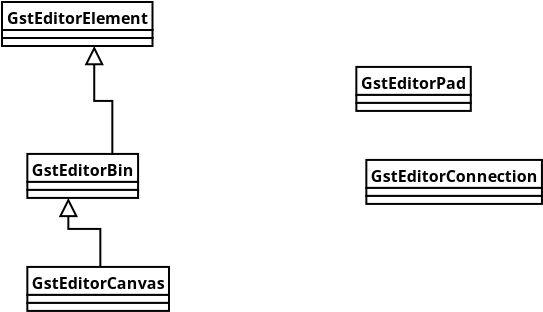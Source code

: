 <?xml version="1.0"?>
<diagram xmlns:dia="http://www.lysator.liu.se/~alla/dia/">
  <diagramdata>
    <attribute name="background">
      <color val="#ffffff"/>
    </attribute>
    <attribute name="paper">
      <composite type="paper">
        <attribute name="name">
          <string>#A4#</string>
        </attribute>
        <attribute name="tmargin">
          <real val="2.82"/>
        </attribute>
        <attribute name="bmargin">
          <real val="2.82"/>
        </attribute>
        <attribute name="lmargin">
          <real val="2.82"/>
        </attribute>
        <attribute name="rmargin">
          <real val="2.82"/>
        </attribute>
        <attribute name="is_portrait">
          <boolean val="true"/>
        </attribute>
        <attribute name="scaling">
          <real val="1"/>
        </attribute>
        <attribute name="fitto">
          <boolean val="false"/>
        </attribute>
      </composite>
    </attribute>
    <attribute name="grid">
      <composite type="grid">
        <attribute name="width_x">
          <real val="1"/>
        </attribute>
        <attribute name="width_y">
          <real val="1"/>
        </attribute>
        <attribute name="visible_x">
          <int val="1"/>
        </attribute>
        <attribute name="visible_y">
          <int val="1"/>
        </attribute>
      </composite>
    </attribute>
    <attribute name="guides">
      <composite type="guides">
        <attribute name="hguides"/>
        <attribute name="vguides"/>
      </composite>
    </attribute>
  </diagramdata>
  <layer name="Background" visible="true">
    <object type="UML - Class" version="0" id="O0">
      <attribute name="obj_pos">
        <point val="-3.5,37.85"/>
      </attribute>
      <attribute name="obj_bb">
        <rectangle val="-3.55,37.8;5.773,40.1"/>
      </attribute>
      <attribute name="elem_corner">
        <point val="-3.5,37.85"/>
      </attribute>
      <attribute name="elem_width">
        <real val="9.223"/>
      </attribute>
      <attribute name="elem_height">
        <real val="2.2"/>
      </attribute>
      <attribute name="name">
        <string>#GstEditorElement#</string>
      </attribute>
      <attribute name="stereotype">
        <string/>
      </attribute>
      <attribute name="abstract">
        <boolean val="false"/>
      </attribute>
      <attribute name="suppress_attributes">
        <boolean val="false"/>
      </attribute>
      <attribute name="suppress_operations">
        <boolean val="false"/>
      </attribute>
      <attribute name="visible_attributes">
        <boolean val="true"/>
      </attribute>
      <attribute name="visible_operations">
        <boolean val="true"/>
      </attribute>
      <attribute name="attributes"/>
      <attribute name="operations"/>
      <attribute name="template">
        <boolean val="false"/>
      </attribute>
      <attribute name="templates"/>
    </object>
    <object type="UML - Class" version="0" id="O1">
      <attribute name="obj_pos">
        <point val="-2.233,45.446"/>
      </attribute>
      <attribute name="obj_bb">
        <rectangle val="-2.283,45.396;4.768,47.696"/>
      </attribute>
      <attribute name="elem_corner">
        <point val="-2.233,45.446"/>
      </attribute>
      <attribute name="elem_width">
        <real val="6.951"/>
      </attribute>
      <attribute name="elem_height">
        <real val="2.2"/>
      </attribute>
      <attribute name="name">
        <string>#GstEditorBin#</string>
      </attribute>
      <attribute name="stereotype">
        <string/>
      </attribute>
      <attribute name="abstract">
        <boolean val="false"/>
      </attribute>
      <attribute name="suppress_attributes">
        <boolean val="false"/>
      </attribute>
      <attribute name="suppress_operations">
        <boolean val="false"/>
      </attribute>
      <attribute name="visible_attributes">
        <boolean val="true"/>
      </attribute>
      <attribute name="visible_operations">
        <boolean val="true"/>
      </attribute>
      <attribute name="attributes"/>
      <attribute name="operations"/>
      <attribute name="template">
        <boolean val="false"/>
      </attribute>
      <attribute name="templates"/>
    </object>
    <object type="UML - Generalization" version="0" id="O2">
      <attribute name="obj_pos">
        <point val="1.112,40.05"/>
      </attribute>
      <attribute name="obj_bb">
        <rectangle val="0.262,39.2;2.867,46.346"/>
      </attribute>
      <attribute name="orth_points">
        <point val="1.112,40.05"/>
        <point val="1.112,42.796"/>
        <point val="2.017,42.796"/>
        <point val="2.017,45.496"/>
      </attribute>
      <attribute name="orth_orient">
        <enum val="1"/>
        <enum val="0"/>
        <enum val="1"/>
      </attribute>
      <attribute name="name">
        <string/>
      </attribute>
      <attribute name="stereotype">
        <string/>
      </attribute>
      <connections>
        <connection handle="0" to="O0" connection="6"/>
      </connections>
    </object>
    <object type="UML - Class" version="0" id="O3">
      <attribute name="obj_pos">
        <point val="-2.233,51.096"/>
      </attribute>
      <attribute name="obj_bb">
        <rectangle val="-2.283,51.046;6.737,53.346"/>
      </attribute>
      <attribute name="elem_corner">
        <point val="-2.233,51.096"/>
      </attribute>
      <attribute name="elem_width">
        <real val="8.92"/>
      </attribute>
      <attribute name="elem_height">
        <real val="2.2"/>
      </attribute>
      <attribute name="name">
        <string>#GstEditorCanvas#</string>
      </attribute>
      <attribute name="stereotype">
        <string/>
      </attribute>
      <attribute name="abstract">
        <boolean val="false"/>
      </attribute>
      <attribute name="suppress_attributes">
        <boolean val="false"/>
      </attribute>
      <attribute name="suppress_operations">
        <boolean val="false"/>
      </attribute>
      <attribute name="visible_attributes">
        <boolean val="true"/>
      </attribute>
      <attribute name="visible_operations">
        <boolean val="true"/>
      </attribute>
      <attribute name="attributes"/>
      <attribute name="operations"/>
      <attribute name="template">
        <boolean val="false"/>
      </attribute>
      <attribute name="templates"/>
    </object>
    <object type="UML - Generalization" version="0" id="O4">
      <attribute name="obj_pos">
        <point val="-0.183,47.646"/>
      </attribute>
      <attribute name="obj_bb">
        <rectangle val="-1.033,46.796;2.267,51.946"/>
      </attribute>
      <attribute name="orth_points">
        <point val="-0.183,47.646"/>
        <point val="-0.183,49.196"/>
        <point val="1.417,49.196"/>
        <point val="1.417,51.096"/>
      </attribute>
      <attribute name="orth_orient">
        <enum val="1"/>
        <enum val="0"/>
        <enum val="1"/>
      </attribute>
      <attribute name="name">
        <string/>
      </attribute>
      <attribute name="stereotype">
        <string/>
      </attribute>
    </object>
    <object type="UML - Class" version="0" id="O5">
      <attribute name="obj_pos">
        <point val="14.217,41.096"/>
      </attribute>
      <attribute name="obj_bb">
        <rectangle val="14.167,41.046;21.43,43.346"/>
      </attribute>
      <attribute name="elem_corner">
        <point val="14.217,41.096"/>
      </attribute>
      <attribute name="elem_width">
        <real val="7.163"/>
      </attribute>
      <attribute name="elem_height">
        <real val="2.2"/>
      </attribute>
      <attribute name="name">
        <string>#GstEditorPad#</string>
      </attribute>
      <attribute name="stereotype">
        <string/>
      </attribute>
      <attribute name="abstract">
        <boolean val="false"/>
      </attribute>
      <attribute name="suppress_attributes">
        <boolean val="false"/>
      </attribute>
      <attribute name="suppress_operations">
        <boolean val="false"/>
      </attribute>
      <attribute name="visible_attributes">
        <boolean val="true"/>
      </attribute>
      <attribute name="visible_operations">
        <boolean val="true"/>
      </attribute>
      <attribute name="attributes"/>
      <attribute name="operations"/>
      <attribute name="template">
        <boolean val="false"/>
      </attribute>
      <attribute name="templates"/>
    </object>
    <object type="UML - Class" version="0" id="O6">
      <attribute name="obj_pos">
        <point val="14.717,45.746"/>
      </attribute>
      <attribute name="obj_bb">
        <rectangle val="14.667,45.696;25.566,47.996"/>
      </attribute>
      <attribute name="elem_corner">
        <point val="14.717,45.746"/>
      </attribute>
      <attribute name="elem_width">
        <real val="10.799"/>
      </attribute>
      <attribute name="elem_height">
        <real val="2.2"/>
      </attribute>
      <attribute name="name">
        <string>#GstEditorConnection#</string>
      </attribute>
      <attribute name="stereotype">
        <string/>
      </attribute>
      <attribute name="abstract">
        <boolean val="false"/>
      </attribute>
      <attribute name="suppress_attributes">
        <boolean val="false"/>
      </attribute>
      <attribute name="suppress_operations">
        <boolean val="false"/>
      </attribute>
      <attribute name="visible_attributes">
        <boolean val="true"/>
      </attribute>
      <attribute name="visible_operations">
        <boolean val="true"/>
      </attribute>
      <attribute name="attributes"/>
      <attribute name="operations"/>
      <attribute name="template">
        <boolean val="false"/>
      </attribute>
      <attribute name="templates"/>
    </object>
  </layer>
</diagram>
